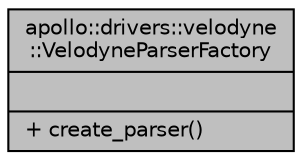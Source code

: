 digraph "apollo::drivers::velodyne::VelodyneParserFactory"
{
  edge [fontname="Helvetica",fontsize="10",labelfontname="Helvetica",labelfontsize="10"];
  node [fontname="Helvetica",fontsize="10",shape=record];
  Node1 [label="{apollo::drivers::velodyne\l::VelodyneParserFactory\n||+ create_parser()\l}",height=0.2,width=0.4,color="black", fillcolor="grey75", style="filled" fontcolor="black"];
}
